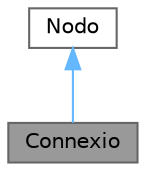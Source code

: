 digraph "Connexio"
{
 // LATEX_PDF_SIZE
  bgcolor="transparent";
  edge [fontname=Helvetica,fontsize=10,labelfontname=Helvetica,labelfontsize=10];
  node [fontname=Helvetica,fontsize=10,shape=box,height=0.2,width=0.4];
  Node1 [id="Node000001",label="Connexio",height=0.2,width=0.4,color="gray40", fillcolor="grey60", style="filled", fontcolor="black",tooltip="Node connexió d'una xarxa de distribució d'aigua."];
  Node2 -> Node1 [id="edge1_Node000001_Node000002",dir="back",color="steelblue1",style="solid",tooltip=" "];
  Node2 [id="Node000002",label="Nodo",height=0.2,width=0.4,color="gray40", fillcolor="white", style="filled",URL="$class_nodo.html",tooltip="Node d'una xarxa de distribució d'aigua."];
}
